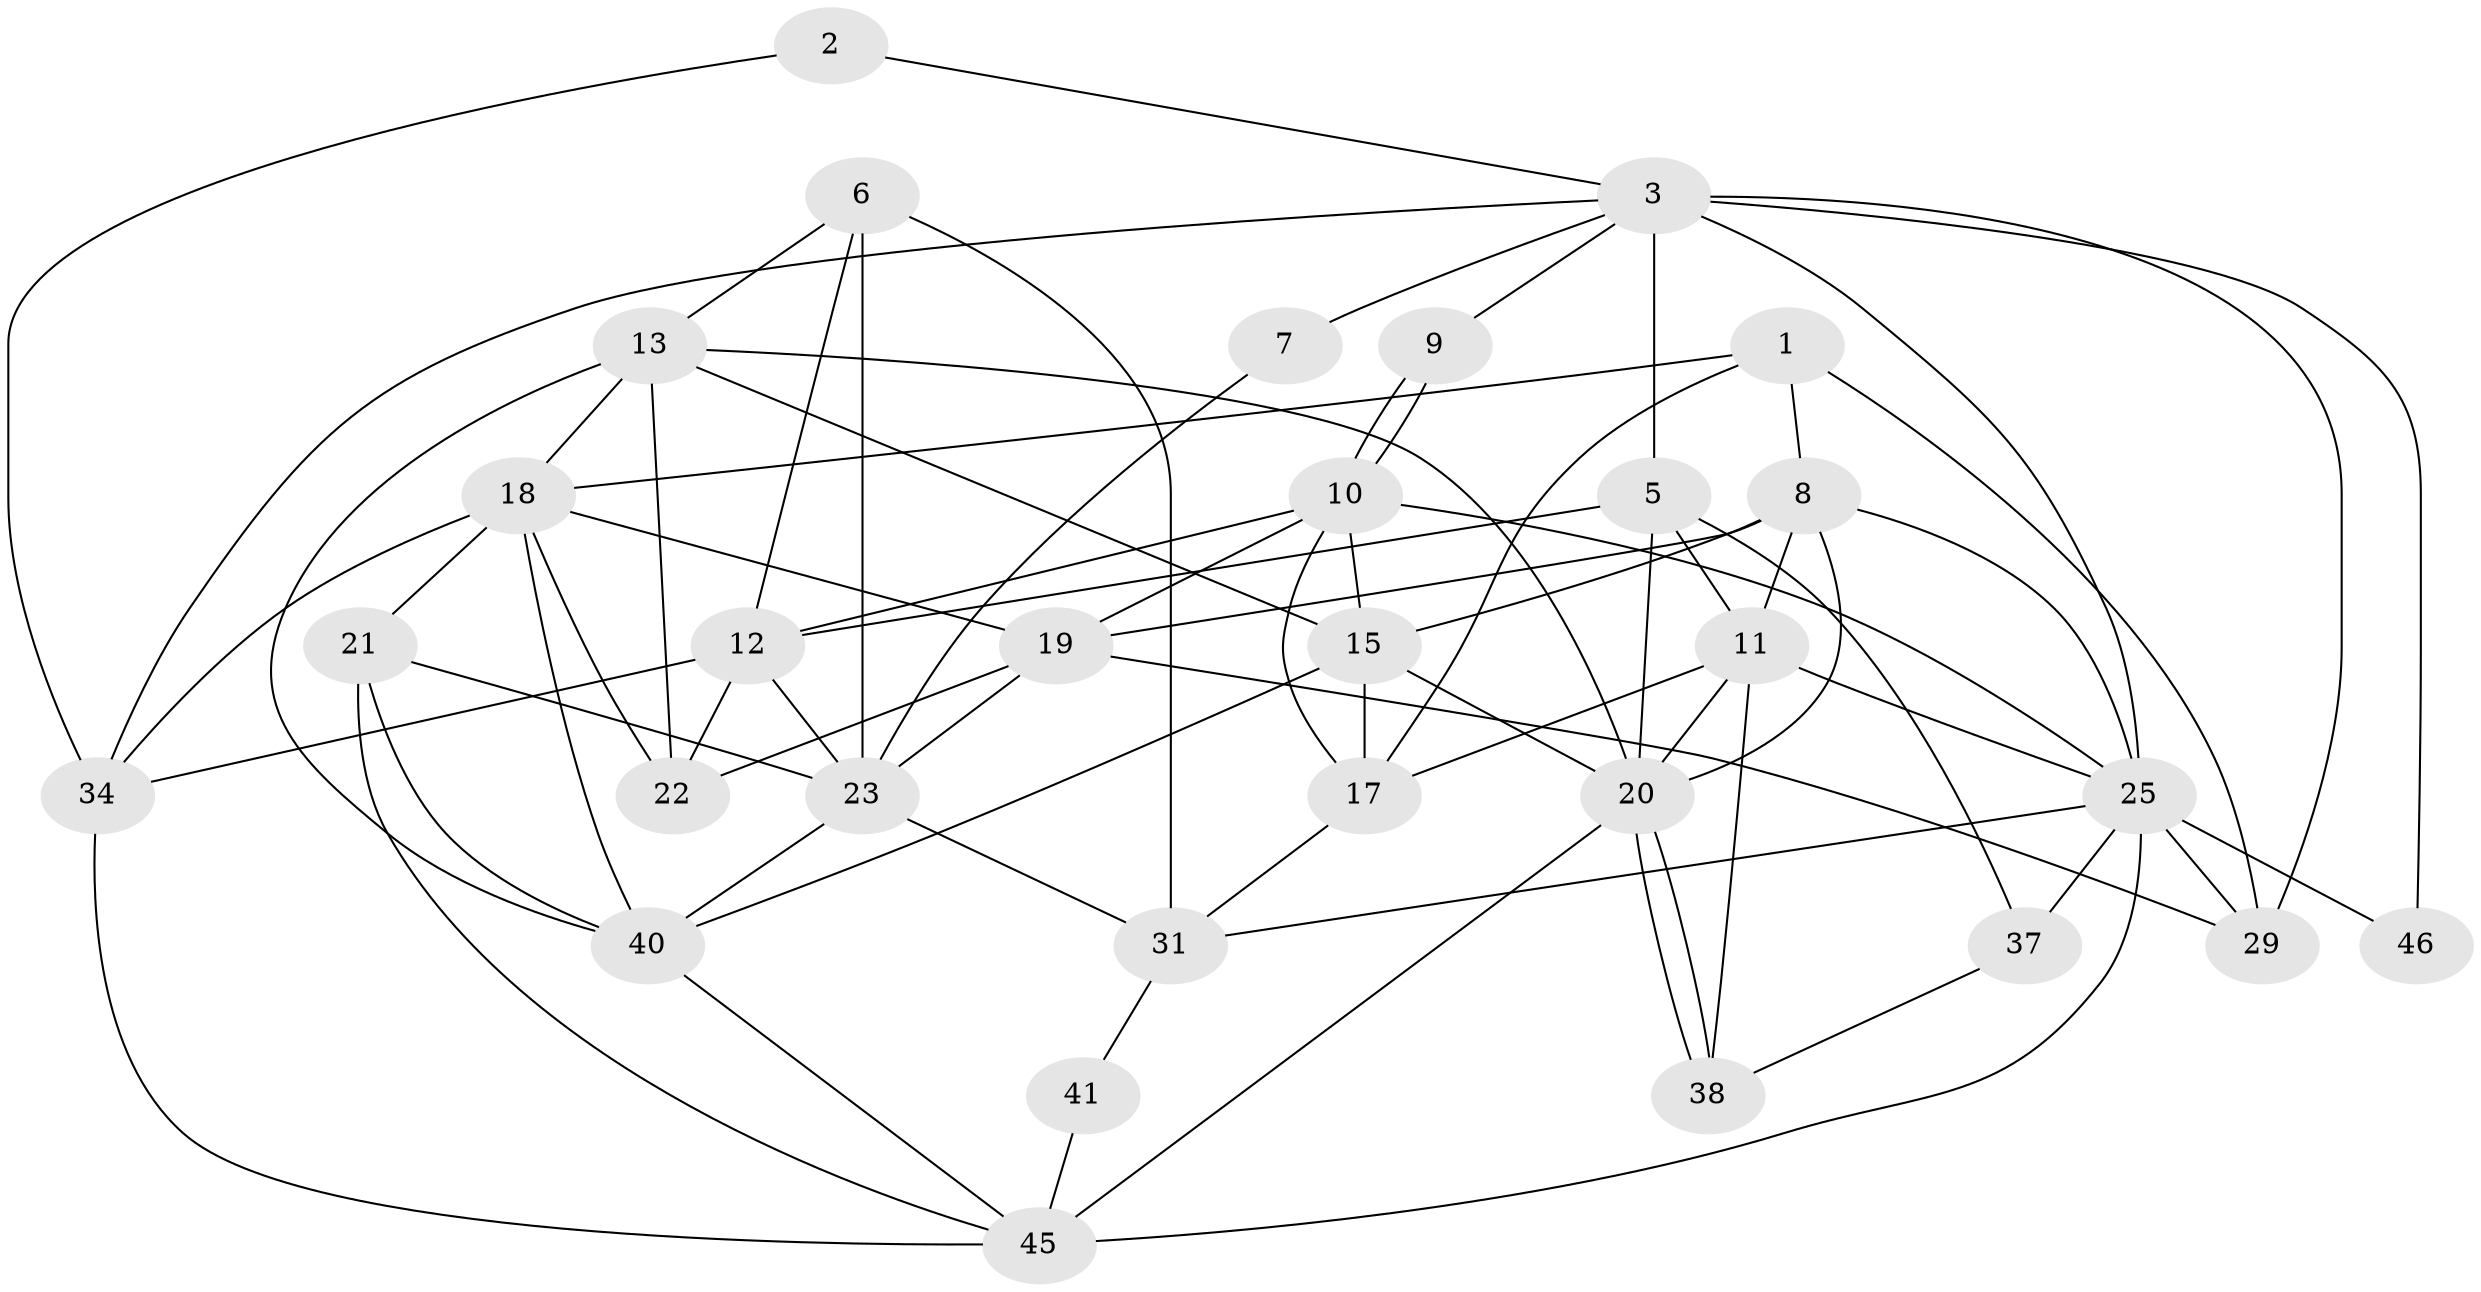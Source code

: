 // original degree distribution, {3: 0.25, 2: 0.1346153846153846, 6: 0.15384615384615385, 7: 0.019230769230769232, 4: 0.28846153846153844, 5: 0.15384615384615385}
// Generated by graph-tools (version 1.1) at 2025/11/02/27/25 16:11:19]
// undirected, 30 vertices, 76 edges
graph export_dot {
graph [start="1"]
  node [color=gray90,style=filled];
  1 [super="+4"];
  2;
  3 [super="+16"];
  5 [super="+14"];
  6 [super="+36"];
  7;
  8 [super="+48"];
  9;
  10 [super="+32"];
  11 [super="+44"];
  12 [super="+28"];
  13 [super="+30"];
  15 [super="+24"];
  17 [super="+42"];
  18 [super="+49"];
  19 [super="+33"];
  20 [super="+47"];
  21 [super="+27"];
  22;
  23 [super="+26"];
  25 [super="+51"];
  29 [super="+39"];
  31 [super="+43"];
  34 [super="+35"];
  37;
  38 [super="+52"];
  40;
  41;
  45 [super="+50"];
  46;
  1 -- 8;
  1 -- 18;
  1 -- 17;
  1 -- 29;
  2 -- 3;
  2 -- 34;
  3 -- 25;
  3 -- 5;
  3 -- 7;
  3 -- 9;
  3 -- 46;
  3 -- 34;
  3 -- 29 [weight=2];
  5 -- 37;
  5 -- 12;
  5 -- 20;
  5 -- 11 [weight=2];
  6 -- 12;
  6 -- 31 [weight=2];
  6 -- 23;
  6 -- 13;
  7 -- 23;
  8 -- 11;
  8 -- 19;
  8 -- 25;
  8 -- 15;
  8 -- 20;
  9 -- 10;
  9 -- 10;
  10 -- 12;
  10 -- 15;
  10 -- 19;
  10 -- 25;
  10 -- 17;
  11 -- 25;
  11 -- 20;
  11 -- 38;
  11 -- 17;
  12 -- 23;
  12 -- 34;
  12 -- 22;
  13 -- 15;
  13 -- 20;
  13 -- 40;
  13 -- 18;
  13 -- 22;
  15 -- 40;
  15 -- 17;
  15 -- 20;
  17 -- 31;
  18 -- 19;
  18 -- 40;
  18 -- 21;
  18 -- 34;
  18 -- 22;
  19 -- 29;
  19 -- 22;
  19 -- 23;
  20 -- 38;
  20 -- 38;
  20 -- 45;
  21 -- 40;
  21 -- 23;
  21 -- 45;
  23 -- 31;
  23 -- 40;
  25 -- 46;
  25 -- 37;
  25 -- 45;
  25 -- 31;
  25 -- 29;
  31 -- 41;
  34 -- 45;
  37 -- 38;
  40 -- 45;
  41 -- 45;
}
